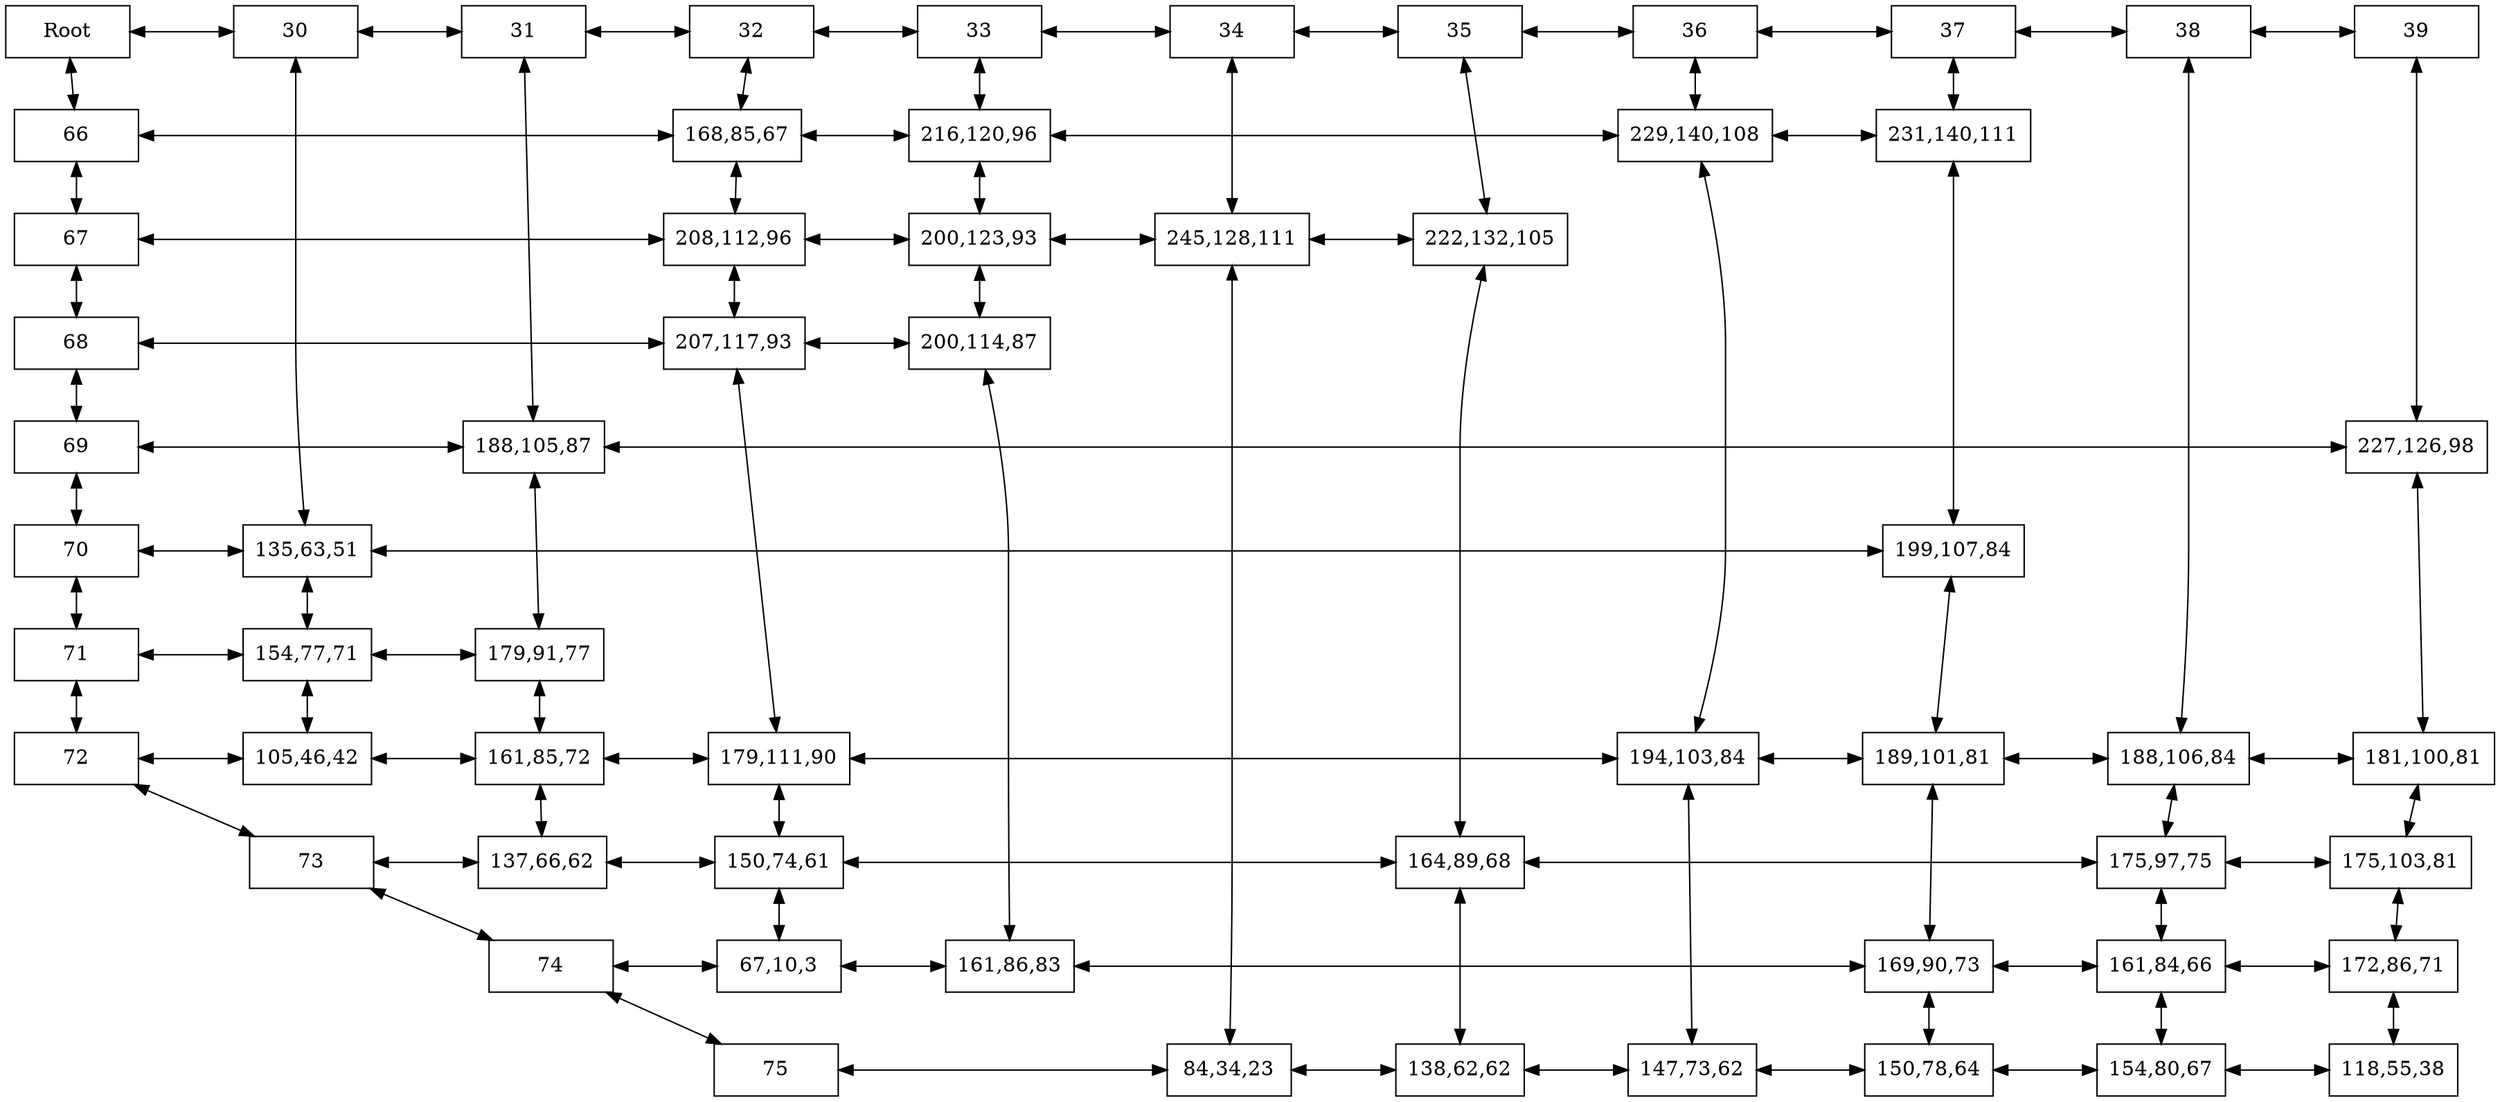 digraph {
node [shape = rectangle, height=0.5, width=1.2];
graph [nodesep = 1];
rankdir=TB;
"-1--1"[label="Root"];
"-1-66"[label="66"];
"-1-67"[label="67"];
"-1-68"[label="68"];
"-1-69"[label="69"];
"-1-70"[label="70"];
"-1-71"[label="71"];
"-1-72"[label="72"];
"-1-73"[label="73"];
"-1-74"[label="74"];
"-1-75"[label="75"];
"30--1"[label="30"];
"30-70"[label="135,63,51"];
"30-71"[label="154,77,71"];
"30-72"[label="105,46,42"];
"31--1"[label="31"];
"31-69"[label="188,105,87"];
"31-71"[label="179,91,77"];
"31-72"[label="161,85,72"];
"31-73"[label="137,66,62"];
"32--1"[label="32"];
"32-66"[label="168,85,67"];
"32-67"[label="208,112,96"];
"32-68"[label="207,117,93"];
"32-72"[label="179,111,90"];
"32-73"[label="150,74,61"];
"32-74"[label="67,10,3"];
"33--1"[label="33"];
"33-66"[label="216,120,96"];
"33-67"[label="200,123,93"];
"33-68"[label="200,114,87"];
"33-74"[label="161,86,83"];
"34--1"[label="34"];
"34-67"[label="245,128,111"];
"34-75"[label="84,34,23"];
"35--1"[label="35"];
"35-67"[label="222,132,105"];
"35-73"[label="164,89,68"];
"35-75"[label="138,62,62"];
"36--1"[label="36"];
"36-66"[label="229,140,108"];
"36-72"[label="194,103,84"];
"36-75"[label="147,73,62"];
"37--1"[label="37"];
"37-66"[label="231,140,111"];
"37-70"[label="199,107,84"];
"37-72"[label="189,101,81"];
"37-74"[label="169,90,73"];
"37-75"[label="150,78,64"];
"38--1"[label="38"];
"38-72"[label="188,106,84"];
"38-73"[label="175,97,75"];
"38-74"[label="161,84,66"];
"38-75"[label="154,80,67"];
"39--1"[label="39"];
"39-69"[label="227,126,98"];
"39-72"[label="181,100,81"];
"39-73"[label="175,103,81"];
"39-74"[label="172,86,71"];
"39-75"[label="118,55,38"];
"-1--1"->"30--1"[dir=both];
"-1--1"->"-1-66"[dir=both];
"-1-66"->"32-66"[dir=both];
"-1-66"->"-1-67"[dir=both];
"-1-67"->"32-67"[dir=both];
"-1-67"->"-1-68"[dir=both];
"-1-68"->"32-68"[dir=both];
"-1-68"->"-1-69"[dir=both];
"-1-69"->"31-69"[dir=both];
"-1-69"->"-1-70"[dir=both];
"-1-70"->"30-70"[dir=both];
"-1-70"->"-1-71"[dir=both];
"-1-71"->"30-71"[dir=both];
"-1-71"->"-1-72"[dir=both];
"-1-72"->"30-72"[dir=both];
"-1-72"->"-1-73"[dir=both];
"-1-73"->"31-73"[dir=both];
"-1-73"->"-1-74"[dir=both];
"-1-74"->"32-74"[dir=both];
"-1-74"->"-1-75"[dir=both];
"-1-75"->"34-75"[dir=both];
"30--1"->"31--1"[dir=both];
"30--1"->"30-70"[dir=both];
"30-70"->"37-70"[dir=both];
"30-70"->"30-71"[dir=both];
"30-71"->"31-71"[dir=both];
"30-71"->"30-72"[dir=both];
"30-72"->"31-72"[dir=both];
"31--1"->"32--1"[dir=both];
"31--1"->"31-69"[dir=both];
"31-69"->"39-69"[dir=both];
"31-69"->"31-71"[dir=both];
"31-71"->"31-72"[dir=both];
"31-72"->"32-72"[dir=both];
"31-72"->"31-73"[dir=both];
"31-73"->"32-73"[dir=both];
"32--1"->"33--1"[dir=both];
"32--1"->"32-66"[dir=both];
"32-66"->"33-66"[dir=both];
"32-66"->"32-67"[dir=both];
"32-67"->"33-67"[dir=both];
"32-67"->"32-68"[dir=both];
"32-68"->"33-68"[dir=both];
"32-68"->"32-72"[dir=both];
"32-72"->"36-72"[dir=both];
"32-72"->"32-73"[dir=both];
"32-73"->"35-73"[dir=both];
"32-73"->"32-74"[dir=both];
"32-74"->"33-74"[dir=both];
"33--1"->"34--1"[dir=both];
"33--1"->"33-66"[dir=both];
"33-66"->"36-66"[dir=both];
"33-66"->"33-67"[dir=both];
"33-67"->"34-67"[dir=both];
"33-67"->"33-68"[dir=both];
"33-68"->"33-74"[dir=both];
"33-74"->"37-74"[dir=both];
"34--1"->"35--1"[dir=both];
"34--1"->"34-67"[dir=both];
"34-67"->"35-67"[dir=both];
"34-67"->"34-75"[dir=both];
"34-75"->"35-75"[dir=both];
"35--1"->"36--1"[dir=both];
"35--1"->"35-67"[dir=both];
"35-67"->"35-73"[dir=both];
"35-73"->"38-73"[dir=both];
"35-73"->"35-75"[dir=both];
"35-75"->"36-75"[dir=both];
"36--1"->"37--1"[dir=both];
"36--1"->"36-66"[dir=both];
"36-66"->"37-66"[dir=both];
"36-66"->"36-72"[dir=both];
"36-72"->"37-72"[dir=both];
"36-72"->"36-75"[dir=both];
"36-75"->"37-75"[dir=both];
"37--1"->"38--1"[dir=both];
"37--1"->"37-66"[dir=both];
"37-66"->"37-70"[dir=both];
"37-70"->"37-72"[dir=both];
"37-72"->"38-72"[dir=both];
"37-72"->"37-74"[dir=both];
"37-74"->"38-74"[dir=both];
"37-74"->"37-75"[dir=both];
"37-75"->"38-75"[dir=both];
"38--1"->"39--1"[dir=both];
"38--1"->"38-72"[dir=both];
"38-72"->"39-72"[dir=both];
"38-72"->"38-73"[dir=both];
"38-73"->"39-73"[dir=both];
"38-73"->"38-74"[dir=both];
"38-74"->"39-74"[dir=both];
"38-74"->"38-75"[dir=both];
"38-75"->"39-75"[dir=both];
"39--1"->"39-69"[dir=both];
"39-69"->"39-72"[dir=both];
"39-72"->"39-73"[dir=both];
"39-73"->"39-74"[dir=both];
"39-74"->"39-75"[dir=both];
{ rank=same; "-1--1" "30--1" "31--1" "32--1" "33--1" "34--1" "35--1" "36--1" "37--1" "38--1" "39--1" };
{ rank=same; "-1-66" "32-66" "33-66" "36-66" "37-66" };
{ rank=same; "-1-67" "32-67" "33-67" "34-67" "35-67" };
{ rank=same; "-1-68" "32-68" "33-68" };
{ rank=same; "-1-69" "31-69" "39-69" };
{ rank=same; "-1-70" "30-70" "37-70" };
{ rank=same; "-1-71" "30-71" "31-71" };
{ rank=same; "-1-72" "30-72" "31-72" "32-72" "36-72" "37-72" "38-72" "39-72" };
{ rank=same; "-1-73" "31-73" "32-73" "35-73" "38-73" "39-73" };
{ rank=same; "-1-74" "32-74" "33-74" "37-74" "38-74" "39-74" };
{ rank=same; "-1-75" "34-75" "35-75" "36-75" "37-75" "38-75" "39-75" };
}